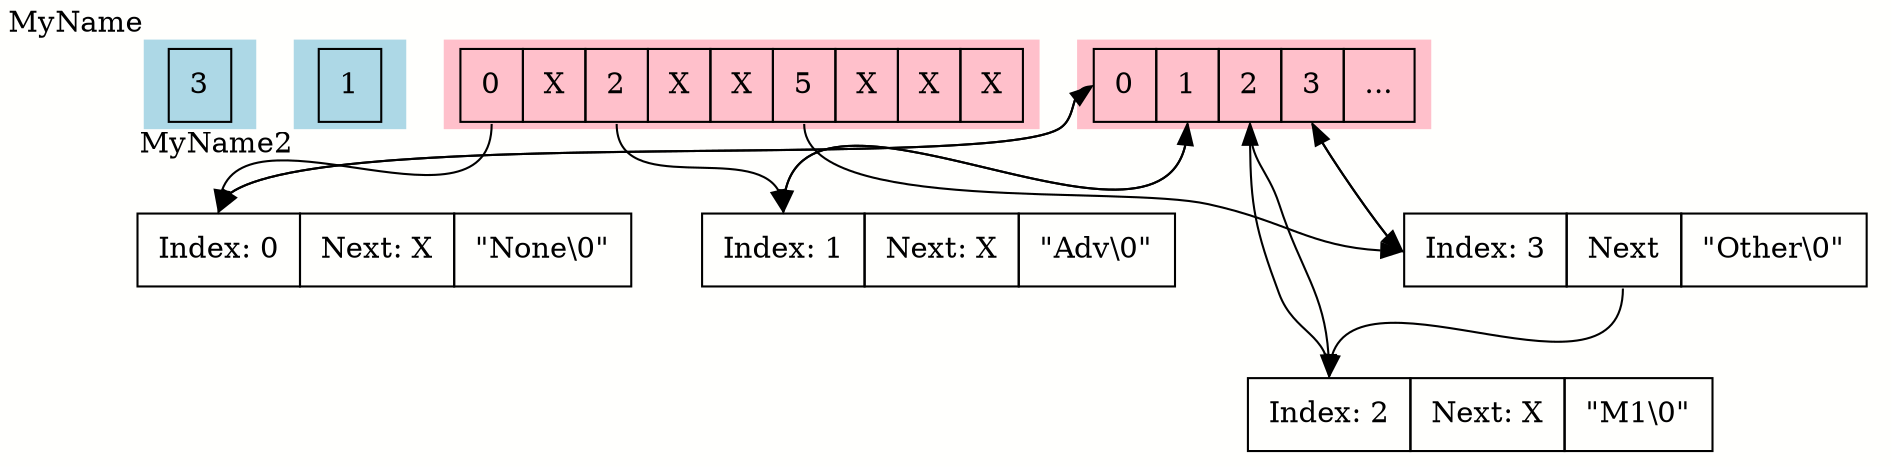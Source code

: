 digraph props {
    bgcolor="#fffffd";
	concentrate=true;
    node [shape=record];

	myname [shape = none, style=filled, fillcolor=lightblue, xlabel = "MyName", label = <<table border="0" cellspacing="0" cellpadding="9"><tr>
        <td port="p1" border="1">3</td>
    </tr></table>>];

	myname2 [shape = none, style=filled, fillcolor=lightblue, xlabel = "MyName2", label = <<table border="0" cellspacing="0" cellpadding="9"><tr>
        <td port="p1" border="1">1</td>
    </tr></table>>];

	hashset [shape = none, style=filled, fillcolor=pink, label = <<table border="0" cellspacing="0" cellpadding="9"><tr>
		<td port="p0" border="1">0</td>
		<td port="p1" border="1">X</td>
		<td port="p2" border="1">2</td>
		<td port="p3" border="1">X</td>
		<td port="p4" border="1">X</td>
		<td port="p5" border="1">5</td>
		<td port="p6" border="1">X</td>
		<td port="p7" border="1">X</td>
		<td port="p8" border="1">X</td>
	</tr></table>>];
	table [shape = none, style=filled, fillcolor=pink, label = <<table border="0" cellspacing="0" cellpadding="9"><tr>
		<td port="p0" border="1">0</td>
		<td port="p1" border="1">1</td>
		<td port="p2" border="1">2</td>
		<td port="p3" border="1">3</td>
		<td port="p4" border="1">...</td>
	</tr></table>>];

    datNone [shape = none, label = <<table border="0" cellspacing="0" cellpadding="9"><tr>
		<td port="p0" border="1">Index: 0</td>
		<td port="N" border="1">Next: X</td>
        <td border="1">"None\0"</td>
    </tr></table>>];

	datAdv [shape = none, label = <<table border="0" cellspacing="0" cellpadding="9"><tr>
		<td port="p0" border="1">Index: 1</td>
		<td port="N" border="1">Next: X</td>
		<td border="1">"Adv\0"</td>
    </tr></table>>];

	datM1 [shape = none, label = <<table border="0" cellspacing="0" cellpadding="9"><tr>
		<td port="p0" border="1">Index: 2</td>
		<td port="N" border="1">Next: X</td>
        <td border="1">"M1\0"</td>
    </tr></table>>];

	datOther [shape = none, label = <<table border="0" cellspacing="0" cellpadding="9"><tr>
		<td port="p0" border="1">Index: 3</td>
		<td port="N" border="1">Next</td>
        <td border="1">"Other\0"</td>
    </tr></table>>];

	datOther:N -> datM1:p0;

	table:p0 -> datNone:p0;
	table:p1 -> datAdv:p0;
	table:p2 -> datM1:p0;
	table:p3 -> datOther:p0;

	datNone:p0 -> table:p0
	datAdv:p0 -> table:p1
	datM1:p0 -> table:p2
	datOther:p0 -> table:p3

	hashset:p0 -> datNone:p0;
	hashset:p2 -> datAdv:p0;
	hashset:p5 -> datOther:p0;

	{rank = same; hashset; table;}
}